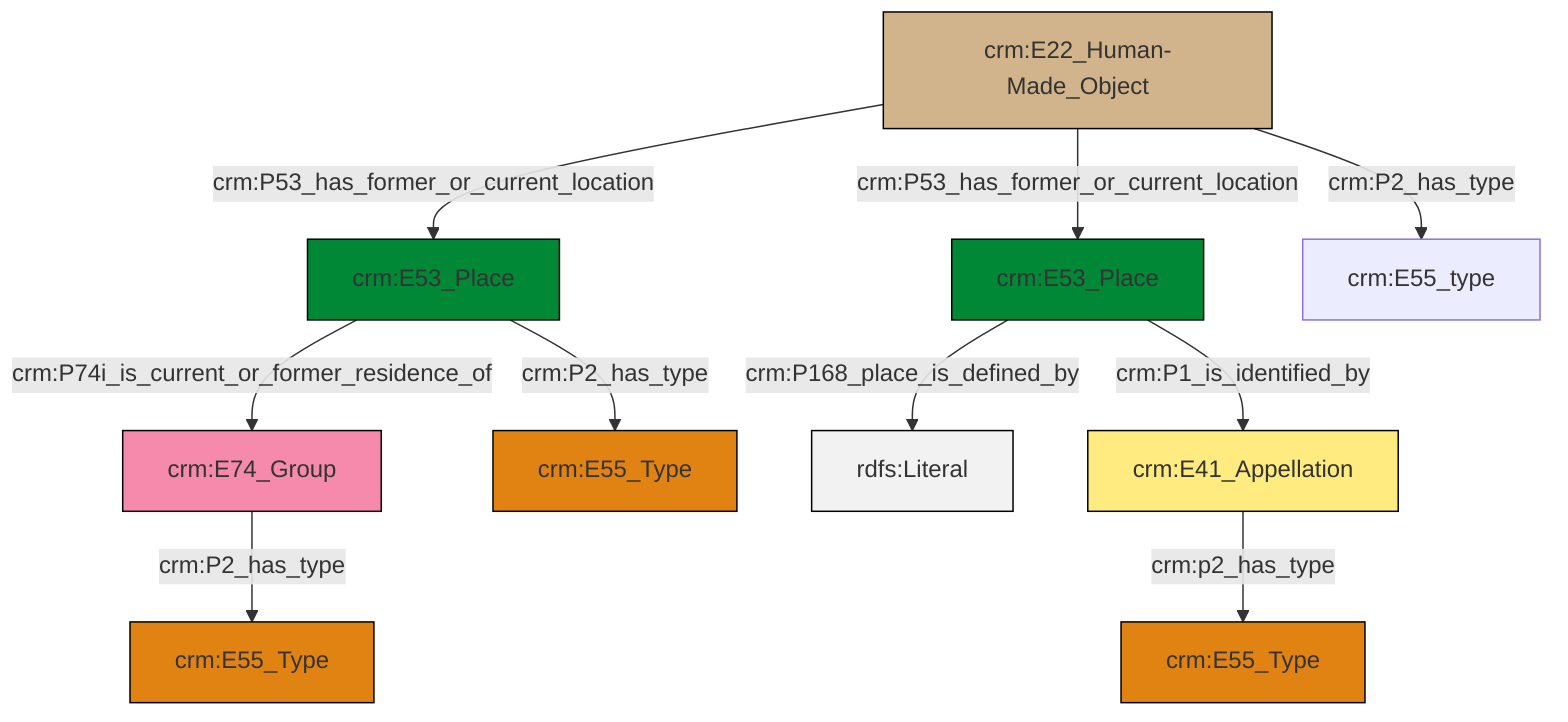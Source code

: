 graph TD
classDef Literal fill:#f2f2f2,stroke:#000000;
classDef CRM_Entity fill:#FFFFFF,stroke:#000000;
classDef Temporal_Entity fill:#00C9E6, stroke:#000000;
classDef Type fill:#E18312, stroke:#000000;
classDef Time-Span fill:#2C9C91, stroke:#000000;
classDef Appellation fill:#FFEB7F, stroke:#000000;
classDef Place fill:#008836, stroke:#000000;
classDef Persistent_Item fill:#B266B2, stroke:#000000;
classDef Conceptual_Object fill:#FFD700, stroke:#000000;
classDef Physical_Thing fill:#D2B48C, stroke:#000000;
classDef Actor fill:#f58aad, stroke:#000000;
classDef PC_Classes fill:#4ce600, stroke:#000000;
classDef Multi fill:#cccccc,stroke:#000000;

0["crm:E22_Human-Made_Object"]:::Physical_Thing -->|crm:P53_has_former_or_current_location| 1["crm:E53_Place"]:::Place
5["crm:E53_Place"]:::Place -->|crm:P168_place_is_defined_by| 9[rdfs:Literal]:::Literal
1["crm:E53_Place"]:::Place -->|crm:P2_has_type| 7["crm:E55_Type"]:::Type
12["crm:E74_Group"]:::Actor -->|crm:P2_has_type| 10["crm:E55_Type"]:::Type
5["crm:E53_Place"]:::Place -->|crm:P1_is_identified_by| 2["crm:E41_Appellation"]:::Appellation
0["crm:E22_Human-Made_Object"]:::Physical_Thing -->|crm:P53_has_former_or_current_location| 5["crm:E53_Place"]:::Place
1["crm:E53_Place"]:::Place -->|crm:P74i_is_current_or_former_residence_of| 12["crm:E74_Group"]:::Actor
2["crm:E41_Appellation"]:::Appellation -->|crm:p2_has_type| 17["crm:E55_Type"]:::Type
0["crm:E22_Human-Made_Object"]:::Physical_Thing -->|crm:P2_has_type| 14["crm:E55_type"]:::Default